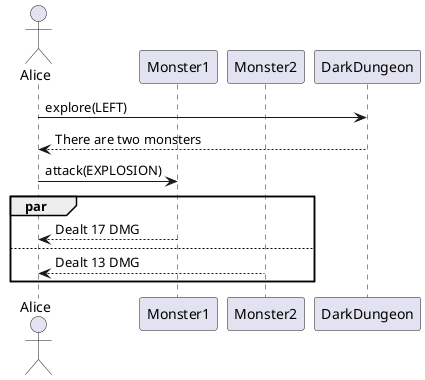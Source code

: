 @startuml
actor Alice
participant Monster1
participant Monster2
participant DarkDungeon

Alice -> DarkDungeon: explore(LEFT)
DarkDungeon --> Alice: There are two monsters
Alice -> Monster1: attack(EXPLOSION)
par
    Monster1 --> Alice: Dealt 17 DMG
else
    Monster2 --> Alice: Dealt 13 DMG
end
@enduml